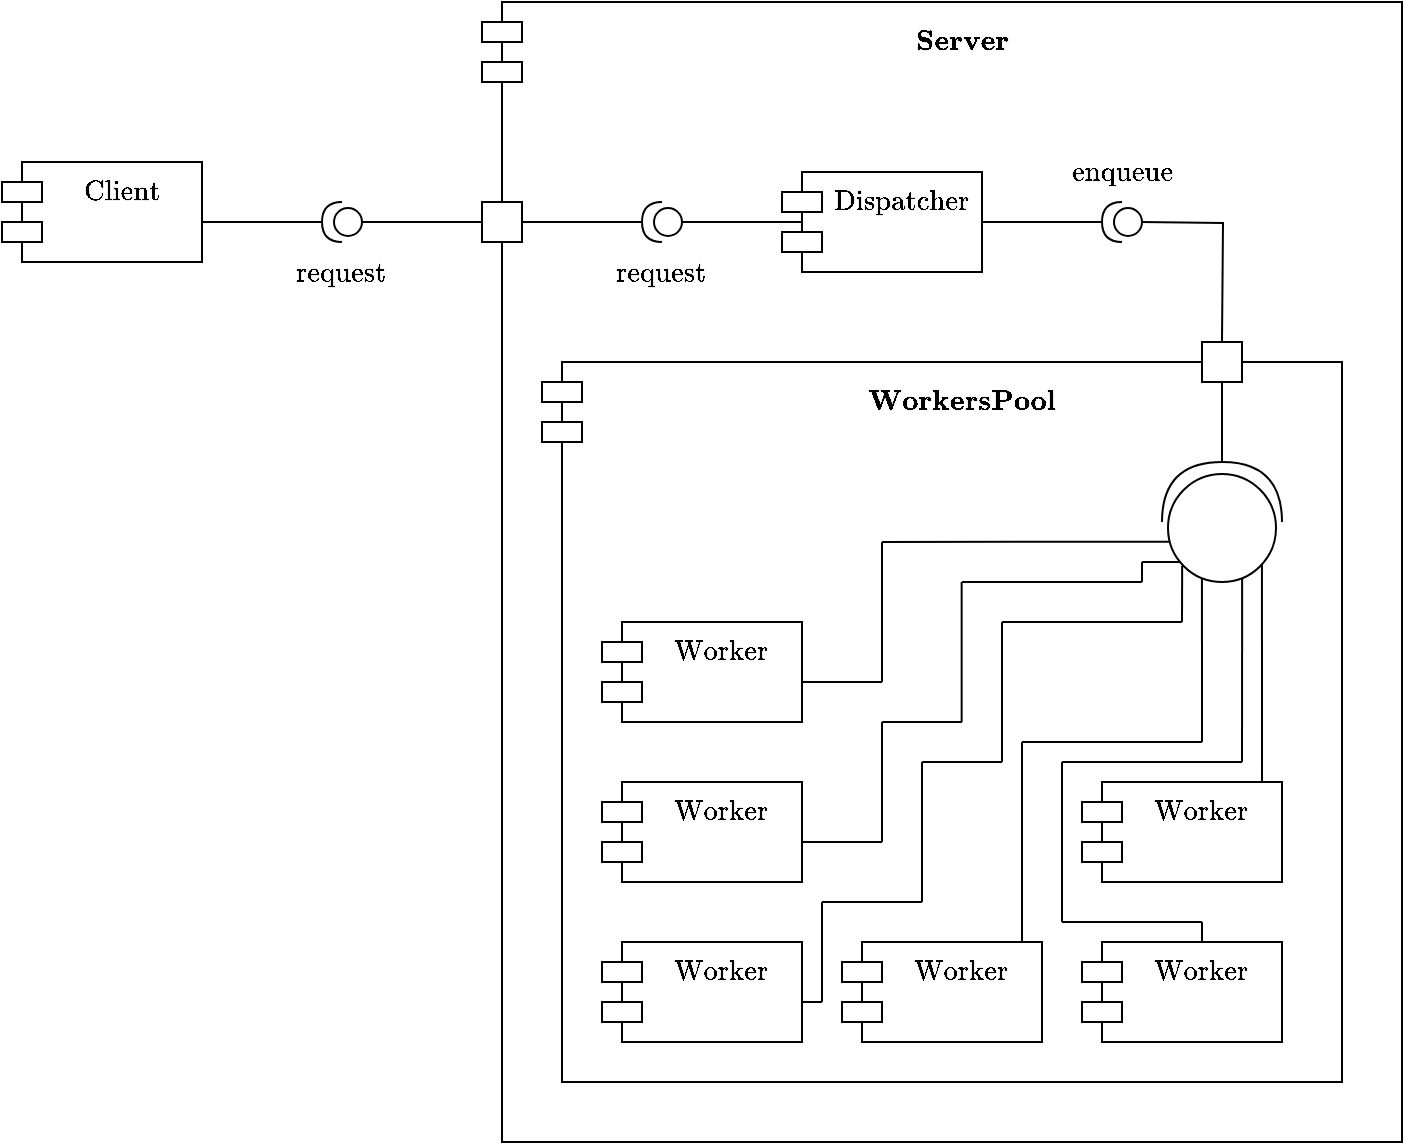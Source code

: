 <mxfile version="24.1.0" type="device">
  <diagram name="Page-1" id="XPHX7Q_6h-qbWTLxKr9w">
    <mxGraphModel dx="1793" dy="1105" grid="1" gridSize="10" guides="1" tooltips="1" connect="1" arrows="1" fold="1" page="1" pageScale="1" pageWidth="850" pageHeight="1100" math="1" shadow="0">
      <root>
        <mxCell id="0" />
        <mxCell id="1" parent="0" />
        <mxCell id="uHW3RZQbTr3XDXMgWpX5-9" value="" style="shape=module;align=left;spacingLeft=20;align=center;verticalAlign=top;whiteSpace=wrap;html=1;fillColor=none;" vertex="1" parent="1">
          <mxGeometry x="320" y="80" width="460" height="570" as="geometry" />
        </mxCell>
        <mxCell id="uHW3RZQbTr3XDXMgWpX5-1" value="" style="shape=module;align=left;spacingLeft=20;align=center;verticalAlign=top;whiteSpace=wrap;html=1;" vertex="1" parent="1">
          <mxGeometry x="80" y="160" width="100" height="50" as="geometry" />
        </mxCell>
        <mxCell id="uHW3RZQbTr3XDXMgWpX5-4" value="$$\text{Client}$$" style="text;html=1;align=center;verticalAlign=middle;whiteSpace=wrap;rounded=0;" vertex="1" parent="1">
          <mxGeometry x="100" y="160" width="80" height="30" as="geometry" />
        </mxCell>
        <mxCell id="uHW3RZQbTr3XDXMgWpX5-5" value="" style="endArrow=none;html=1;rounded=0;" edge="1" parent="1">
          <mxGeometry width="50" height="50" relative="1" as="geometry">
            <mxPoint x="570" y="190" as="sourcePoint" />
            <mxPoint x="630" y="190" as="targetPoint" />
          </mxGeometry>
        </mxCell>
        <mxCell id="uHW3RZQbTr3XDXMgWpX5-6" value="" style="shape=providedRequiredInterface;html=1;verticalLabelPosition=bottom;sketch=0;rotation=-180;" vertex="1" parent="1">
          <mxGeometry x="630" y="180" width="20" height="20" as="geometry" />
        </mxCell>
        <mxCell id="uHW3RZQbTr3XDXMgWpX5-7" value="" style="endArrow=none;html=1;rounded=0;" edge="1" parent="1">
          <mxGeometry width="50" height="50" relative="1" as="geometry">
            <mxPoint x="260" y="190" as="sourcePoint" />
            <mxPoint x="320" y="190" as="targetPoint" />
          </mxGeometry>
        </mxCell>
        <mxCell id="uHW3RZQbTr3XDXMgWpX5-8" value="" style="rounded=0;whiteSpace=wrap;html=1;" vertex="1" parent="1">
          <mxGeometry x="320" y="180" width="20" height="20" as="geometry" />
        </mxCell>
        <mxCell id="uHW3RZQbTr3XDXMgWpX5-10" value="$$\text{enqueue}$$" style="text;html=1;align=center;verticalAlign=middle;whiteSpace=wrap;rounded=0;" vertex="1" parent="1">
          <mxGeometry x="600" y="150" width="80" height="30" as="geometry" />
        </mxCell>
        <mxCell id="uHW3RZQbTr3XDXMgWpX5-11" value="" style="endArrow=none;html=1;rounded=0;" edge="1" parent="1">
          <mxGeometry width="50" height="50" relative="1" as="geometry">
            <mxPoint x="340" y="190" as="sourcePoint" />
            <mxPoint x="400" y="190" as="targetPoint" />
          </mxGeometry>
        </mxCell>
        <mxCell id="uHW3RZQbTr3XDXMgWpX5-12" value="" style="shape=providedRequiredInterface;html=1;verticalLabelPosition=bottom;sketch=0;rotation=-180;" vertex="1" parent="1">
          <mxGeometry x="400" y="180" width="20" height="20" as="geometry" />
        </mxCell>
        <mxCell id="uHW3RZQbTr3XDXMgWpX5-13" value="$$\text{request}$$" style="text;html=1;align=center;verticalAlign=middle;whiteSpace=wrap;rounded=0;" vertex="1" parent="1">
          <mxGeometry x="370" y="200" width="80" height="30" as="geometry" />
        </mxCell>
        <mxCell id="uHW3RZQbTr3XDXMgWpX5-16" value="" style="endArrow=none;html=1;rounded=0;" edge="1" parent="1">
          <mxGeometry width="50" height="50" relative="1" as="geometry">
            <mxPoint x="420" y="190" as="sourcePoint" />
            <mxPoint x="480" y="190" as="targetPoint" />
          </mxGeometry>
        </mxCell>
        <mxCell id="uHW3RZQbTr3XDXMgWpX5-17" value="" style="shape=module;align=left;spacingLeft=20;align=center;verticalAlign=top;whiteSpace=wrap;html=1;" vertex="1" parent="1">
          <mxGeometry x="470" y="165" width="100" height="50" as="geometry" />
        </mxCell>
        <mxCell id="uHW3RZQbTr3XDXMgWpX5-18" value="$$\text{Dispatcher}$$" style="text;html=1;align=center;verticalAlign=middle;whiteSpace=wrap;rounded=0;" vertex="1" parent="1">
          <mxGeometry x="490" y="165" width="80" height="30" as="geometry" />
        </mxCell>
        <mxCell id="uHW3RZQbTr3XDXMgWpX5-21" value="" style="endArrow=none;html=1;rounded=0;" edge="1" parent="1">
          <mxGeometry width="50" height="50" relative="1" as="geometry">
            <mxPoint x="180" y="190" as="sourcePoint" />
            <mxPoint x="240" y="190" as="targetPoint" />
          </mxGeometry>
        </mxCell>
        <mxCell id="uHW3RZQbTr3XDXMgWpX5-22" value="" style="shape=providedRequiredInterface;html=1;verticalLabelPosition=bottom;sketch=0;rotation=-180;" vertex="1" parent="1">
          <mxGeometry x="240" y="180" width="20" height="20" as="geometry" />
        </mxCell>
        <mxCell id="uHW3RZQbTr3XDXMgWpX5-23" value="$$\text{request}$$" style="text;html=1;align=center;verticalAlign=middle;whiteSpace=wrap;rounded=0;" vertex="1" parent="1">
          <mxGeometry x="210" y="200" width="80" height="30" as="geometry" />
        </mxCell>
        <mxCell id="uHW3RZQbTr3XDXMgWpX5-24" value="" style="endArrow=none;html=1;rounded=0;edgeStyle=orthogonalEdgeStyle;" edge="1" parent="1">
          <mxGeometry width="50" height="50" relative="1" as="geometry">
            <mxPoint x="650" y="190" as="sourcePoint" />
            <mxPoint x="690" y="250" as="targetPoint" />
          </mxGeometry>
        </mxCell>
        <mxCell id="uHW3RZQbTr3XDXMgWpX5-25" value="$$\textbf{Server}$$" style="text;html=1;align=center;verticalAlign=middle;whiteSpace=wrap;rounded=0;" vertex="1" parent="1">
          <mxGeometry x="340" y="80" width="440" height="40" as="geometry" />
        </mxCell>
        <mxCell id="uHW3RZQbTr3XDXMgWpX5-26" value="" style="shape=module;align=left;spacingLeft=20;align=center;verticalAlign=top;whiteSpace=wrap;html=1;fillColor=none;" vertex="1" parent="1">
          <mxGeometry x="350" y="260" width="400" height="360" as="geometry" />
        </mxCell>
        <mxCell id="uHW3RZQbTr3XDXMgWpX5-27" value="" style="rounded=0;whiteSpace=wrap;html=1;" vertex="1" parent="1">
          <mxGeometry x="680" y="250" width="20" height="20" as="geometry" />
        </mxCell>
        <mxCell id="uHW3RZQbTr3XDXMgWpX5-29" value="$$\textbf{WorkersPool}$$" style="text;html=1;align=center;verticalAlign=middle;whiteSpace=wrap;rounded=0;" vertex="1" parent="1">
          <mxGeometry x="370" y="260" width="380" height="40" as="geometry" />
        </mxCell>
        <mxCell id="uHW3RZQbTr3XDXMgWpX5-30" value="" style="endArrow=none;html=1;rounded=0;edgeStyle=orthogonalEdgeStyle;" edge="1" parent="1">
          <mxGeometry width="50" height="50" relative="1" as="geometry">
            <mxPoint x="690" y="310" as="sourcePoint" />
            <mxPoint x="690" y="270" as="targetPoint" />
          </mxGeometry>
        </mxCell>
        <mxCell id="uHW3RZQbTr3XDXMgWpX5-31" value="" style="shape=providedRequiredInterface;html=1;verticalLabelPosition=bottom;sketch=0;rotation=-90;" vertex="1" parent="1">
          <mxGeometry x="660" y="310" width="60" height="60" as="geometry" />
        </mxCell>
        <mxCell id="uHW3RZQbTr3XDXMgWpX5-32" value="" style="shape=module;align=left;spacingLeft=20;align=center;verticalAlign=top;whiteSpace=wrap;html=1;" vertex="1" parent="1">
          <mxGeometry x="380" y="390" width="100" height="50" as="geometry" />
        </mxCell>
        <mxCell id="uHW3RZQbTr3XDXMgWpX5-33" value="$$\text{Worker}$$" style="text;html=1;align=center;verticalAlign=middle;whiteSpace=wrap;rounded=0;" vertex="1" parent="1">
          <mxGeometry x="400" y="390" width="80" height="30" as="geometry" />
        </mxCell>
        <mxCell id="uHW3RZQbTr3XDXMgWpX5-34" value="" style="shape=module;align=left;spacingLeft=20;align=center;verticalAlign=top;whiteSpace=wrap;html=1;" vertex="1" parent="1">
          <mxGeometry x="380" y="470" width="100" height="50" as="geometry" />
        </mxCell>
        <mxCell id="uHW3RZQbTr3XDXMgWpX5-35" value="$$\text{Worker}$$" style="text;html=1;align=center;verticalAlign=middle;whiteSpace=wrap;rounded=0;" vertex="1" parent="1">
          <mxGeometry x="400" y="470" width="80" height="30" as="geometry" />
        </mxCell>
        <mxCell id="uHW3RZQbTr3XDXMgWpX5-36" value="" style="shape=module;align=left;spacingLeft=20;align=center;verticalAlign=top;whiteSpace=wrap;html=1;" vertex="1" parent="1">
          <mxGeometry x="380" y="550" width="100" height="50" as="geometry" />
        </mxCell>
        <mxCell id="uHW3RZQbTr3XDXMgWpX5-37" value="$$\text{Worker}$$" style="text;html=1;align=center;verticalAlign=middle;whiteSpace=wrap;rounded=0;" vertex="1" parent="1">
          <mxGeometry x="400" y="550" width="80" height="30" as="geometry" />
        </mxCell>
        <mxCell id="uHW3RZQbTr3XDXMgWpX5-44" value="" style="shape=module;align=left;spacingLeft=20;align=center;verticalAlign=top;whiteSpace=wrap;html=1;" vertex="1" parent="1">
          <mxGeometry x="500" y="550" width="100" height="50" as="geometry" />
        </mxCell>
        <mxCell id="uHW3RZQbTr3XDXMgWpX5-45" value="$$\text{Worker}$$" style="text;html=1;align=center;verticalAlign=middle;whiteSpace=wrap;rounded=0;" vertex="1" parent="1">
          <mxGeometry x="520" y="550" width="80" height="30" as="geometry" />
        </mxCell>
        <mxCell id="uHW3RZQbTr3XDXMgWpX5-46" value="" style="shape=module;align=left;spacingLeft=20;align=center;verticalAlign=top;whiteSpace=wrap;html=1;" vertex="1" parent="1">
          <mxGeometry x="620" y="550" width="100" height="50" as="geometry" />
        </mxCell>
        <mxCell id="uHW3RZQbTr3XDXMgWpX5-47" value="$$\text{Worker}$$" style="text;html=1;align=center;verticalAlign=middle;whiteSpace=wrap;rounded=0;" vertex="1" parent="1">
          <mxGeometry x="640" y="550" width="80" height="30" as="geometry" />
        </mxCell>
        <mxCell id="uHW3RZQbTr3XDXMgWpX5-48" value="" style="shape=module;align=left;spacingLeft=20;align=center;verticalAlign=top;whiteSpace=wrap;html=1;" vertex="1" parent="1">
          <mxGeometry x="620" y="470" width="100" height="50" as="geometry" />
        </mxCell>
        <mxCell id="uHW3RZQbTr3XDXMgWpX5-49" value="$$\text{Worker}$$" style="text;html=1;align=center;verticalAlign=middle;whiteSpace=wrap;rounded=0;" vertex="1" parent="1">
          <mxGeometry x="640" y="470" width="80" height="30" as="geometry" />
        </mxCell>
        <mxCell id="uHW3RZQbTr3XDXMgWpX5-60" value="" style="endArrow=none;html=1;rounded=0;exitX=0.875;exitY=0;exitDx=0;exitDy=0;exitPerimeter=0;entryX=0.143;entryY=0.833;entryDx=0;entryDy=0;entryPerimeter=0;" edge="1" parent="1" source="uHW3RZQbTr3XDXMgWpX5-49" target="uHW3RZQbTr3XDXMgWpX5-31">
          <mxGeometry width="50" height="50" relative="1" as="geometry">
            <mxPoint x="710" y="450" as="sourcePoint" />
            <mxPoint x="710" y="380" as="targetPoint" />
          </mxGeometry>
        </mxCell>
        <mxCell id="uHW3RZQbTr3XDXMgWpX5-62" value="" style="endArrow=none;html=1;rounded=0;entryX=0.336;entryY=0.064;entryDx=0;entryDy=0;entryPerimeter=0;" edge="1" parent="1" target="uHW3RZQbTr3XDXMgWpX5-31">
          <mxGeometry width="50" height="50" relative="1" as="geometry">
            <mxPoint x="520" y="350" as="sourcePoint" />
            <mxPoint x="660" y="350" as="targetPoint" />
          </mxGeometry>
        </mxCell>
        <mxCell id="uHW3RZQbTr3XDXMgWpX5-63" value="" style="endArrow=none;html=1;rounded=0;" edge="1" parent="1">
          <mxGeometry width="50" height="50" relative="1" as="geometry">
            <mxPoint x="520" y="350" as="sourcePoint" />
            <mxPoint x="520" y="420" as="targetPoint" />
          </mxGeometry>
        </mxCell>
        <mxCell id="uHW3RZQbTr3XDXMgWpX5-64" value="" style="endArrow=none;html=1;rounded=0;entryX=1;entryY=1;entryDx=0;entryDy=0;" edge="1" parent="1" target="uHW3RZQbTr3XDXMgWpX5-33">
          <mxGeometry width="50" height="50" relative="1" as="geometry">
            <mxPoint x="520" y="420" as="sourcePoint" />
            <mxPoint x="530" y="430" as="targetPoint" />
          </mxGeometry>
        </mxCell>
        <mxCell id="uHW3RZQbTr3XDXMgWpX5-65" value="" style="endArrow=none;html=1;rounded=0;" edge="1" parent="1">
          <mxGeometry width="50" height="50" relative="1" as="geometry">
            <mxPoint x="560" y="370" as="sourcePoint" />
            <mxPoint x="650" y="370" as="targetPoint" />
          </mxGeometry>
        </mxCell>
        <mxCell id="uHW3RZQbTr3XDXMgWpX5-66" value="" style="endArrow=none;html=1;rounded=0;" edge="1" parent="1">
          <mxGeometry width="50" height="50" relative="1" as="geometry">
            <mxPoint x="559.82" y="370" as="sourcePoint" />
            <mxPoint x="559.82" y="440" as="targetPoint" />
          </mxGeometry>
        </mxCell>
        <mxCell id="uHW3RZQbTr3XDXMgWpX5-67" value="" style="endArrow=none;html=1;rounded=0;entryX=1;entryY=1;entryDx=0;entryDy=0;" edge="1" parent="1">
          <mxGeometry width="50" height="50" relative="1" as="geometry">
            <mxPoint x="560" y="440" as="sourcePoint" />
            <mxPoint x="520" y="440" as="targetPoint" />
          </mxGeometry>
        </mxCell>
        <mxCell id="uHW3RZQbTr3XDXMgWpX5-68" value="" style="endArrow=none;html=1;rounded=0;" edge="1" parent="1">
          <mxGeometry width="50" height="50" relative="1" as="geometry">
            <mxPoint x="520" y="500" as="sourcePoint" />
            <mxPoint x="520" y="440" as="targetPoint" />
          </mxGeometry>
        </mxCell>
        <mxCell id="uHW3RZQbTr3XDXMgWpX5-69" value="" style="endArrow=none;html=1;rounded=0;exitX=1;exitY=1;exitDx=0;exitDy=0;" edge="1" parent="1" source="uHW3RZQbTr3XDXMgWpX5-35">
          <mxGeometry width="50" height="50" relative="1" as="geometry">
            <mxPoint x="530" y="510" as="sourcePoint" />
            <mxPoint x="520" y="500" as="targetPoint" />
          </mxGeometry>
        </mxCell>
        <mxCell id="uHW3RZQbTr3XDXMgWpX5-70" value="" style="endArrow=none;html=1;rounded=0;" edge="1" parent="1">
          <mxGeometry width="50" height="50" relative="1" as="geometry">
            <mxPoint x="490" y="580" as="sourcePoint" />
            <mxPoint x="490" y="530" as="targetPoint" />
          </mxGeometry>
        </mxCell>
        <mxCell id="uHW3RZQbTr3XDXMgWpX5-71" value="" style="endArrow=none;html=1;rounded=0;entryX=1;entryY=1;entryDx=0;entryDy=0;" edge="1" parent="1" target="uHW3RZQbTr3XDXMgWpX5-37">
          <mxGeometry width="50" height="50" relative="1" as="geometry">
            <mxPoint x="490" y="580" as="sourcePoint" />
            <mxPoint x="500" y="550" as="targetPoint" />
          </mxGeometry>
        </mxCell>
        <mxCell id="uHW3RZQbTr3XDXMgWpX5-72" value="" style="endArrow=none;html=1;rounded=0;" edge="1" parent="1">
          <mxGeometry width="50" height="50" relative="1" as="geometry">
            <mxPoint x="490" y="530" as="sourcePoint" />
            <mxPoint x="540" y="530" as="targetPoint" />
          </mxGeometry>
        </mxCell>
        <mxCell id="uHW3RZQbTr3XDXMgWpX5-73" value="" style="endArrow=none;html=1;rounded=0;" edge="1" parent="1">
          <mxGeometry width="50" height="50" relative="1" as="geometry">
            <mxPoint x="540" y="530" as="sourcePoint" />
            <mxPoint x="540" y="460" as="targetPoint" />
          </mxGeometry>
        </mxCell>
        <mxCell id="uHW3RZQbTr3XDXMgWpX5-74" value="" style="endArrow=none;html=1;rounded=0;entryX=1;entryY=1;entryDx=0;entryDy=0;" edge="1" parent="1">
          <mxGeometry width="50" height="50" relative="1" as="geometry">
            <mxPoint x="580" y="460" as="sourcePoint" />
            <mxPoint x="540" y="460" as="targetPoint" />
          </mxGeometry>
        </mxCell>
        <mxCell id="uHW3RZQbTr3XDXMgWpX5-75" value="" style="endArrow=none;html=1;rounded=0;" edge="1" parent="1">
          <mxGeometry width="50" height="50" relative="1" as="geometry">
            <mxPoint x="580" y="390" as="sourcePoint" />
            <mxPoint x="580" y="460" as="targetPoint" />
          </mxGeometry>
        </mxCell>
        <mxCell id="uHW3RZQbTr3XDXMgWpX5-76" value="" style="endArrow=none;html=1;rounded=0;" edge="1" parent="1">
          <mxGeometry width="50" height="50" relative="1" as="geometry">
            <mxPoint x="580" y="390" as="sourcePoint" />
            <mxPoint x="670" y="390" as="targetPoint" />
          </mxGeometry>
        </mxCell>
        <mxCell id="uHW3RZQbTr3XDXMgWpX5-77" value="" style="endArrow=none;html=1;rounded=0;" edge="1" parent="1">
          <mxGeometry width="50" height="50" relative="1" as="geometry">
            <mxPoint x="610" y="540" as="sourcePoint" />
            <mxPoint x="610" y="460" as="targetPoint" />
          </mxGeometry>
        </mxCell>
        <mxCell id="uHW3RZQbTr3XDXMgWpX5-78" value="" style="endArrow=none;html=1;rounded=0;" edge="1" parent="1">
          <mxGeometry width="50" height="50" relative="1" as="geometry">
            <mxPoint x="680" y="540" as="sourcePoint" />
            <mxPoint x="610" y="540" as="targetPoint" />
          </mxGeometry>
        </mxCell>
        <mxCell id="uHW3RZQbTr3XDXMgWpX5-79" value="" style="endArrow=none;html=1;rounded=0;entryX=0.5;entryY=0;entryDx=0;entryDy=0;" edge="1" parent="1" target="uHW3RZQbTr3XDXMgWpX5-47">
          <mxGeometry width="50" height="50" relative="1" as="geometry">
            <mxPoint x="680" y="540" as="sourcePoint" />
            <mxPoint x="620" y="550" as="targetPoint" />
          </mxGeometry>
        </mxCell>
        <mxCell id="uHW3RZQbTr3XDXMgWpX5-80" value="" style="endArrow=none;html=1;rounded=0;" edge="1" parent="1">
          <mxGeometry width="50" height="50" relative="1" as="geometry">
            <mxPoint x="700" y="460" as="sourcePoint" />
            <mxPoint x="610" y="460" as="targetPoint" />
          </mxGeometry>
        </mxCell>
        <mxCell id="uHW3RZQbTr3XDXMgWpX5-82" value="" style="endArrow=none;html=1;rounded=0;exitX=0.875;exitY=0;exitDx=0;exitDy=0;exitPerimeter=0;entryX=0.03;entryY=0.668;entryDx=0;entryDy=0;entryPerimeter=0;" edge="1" parent="1" target="uHW3RZQbTr3XDXMgWpX5-31">
          <mxGeometry width="50" height="50" relative="1" as="geometry">
            <mxPoint x="700" y="460" as="sourcePoint" />
            <mxPoint x="700" y="370" as="targetPoint" />
          </mxGeometry>
        </mxCell>
        <mxCell id="uHW3RZQbTr3XDXMgWpX5-83" value="" style="endArrow=none;html=1;rounded=0;exitX=0.875;exitY=0;exitDx=0;exitDy=0;exitPerimeter=0;" edge="1" parent="1">
          <mxGeometry width="50" height="50" relative="1" as="geometry">
            <mxPoint x="590" y="550" as="sourcePoint" />
            <mxPoint x="590" y="450" as="targetPoint" />
          </mxGeometry>
        </mxCell>
        <mxCell id="uHW3RZQbTr3XDXMgWpX5-84" value="" style="endArrow=none;html=1;rounded=0;" edge="1" parent="1">
          <mxGeometry width="50" height="50" relative="1" as="geometry">
            <mxPoint x="590" y="450" as="sourcePoint" />
            <mxPoint x="680" y="450" as="targetPoint" />
          </mxGeometry>
        </mxCell>
        <mxCell id="uHW3RZQbTr3XDXMgWpX5-85" value="" style="endArrow=none;html=1;rounded=0;exitX=0.875;exitY=0;exitDx=0;exitDy=0;exitPerimeter=0;entryX=0.025;entryY=0.333;entryDx=0;entryDy=0;entryPerimeter=0;" edge="1" parent="1" target="uHW3RZQbTr3XDXMgWpX5-31">
          <mxGeometry width="50" height="50" relative="1" as="geometry">
            <mxPoint x="680" y="450" as="sourcePoint" />
            <mxPoint x="680" y="370" as="targetPoint" />
          </mxGeometry>
        </mxCell>
        <mxCell id="uHW3RZQbTr3XDXMgWpX5-86" value="" style="endArrow=none;html=1;rounded=0;" edge="1" parent="1">
          <mxGeometry width="50" height="50" relative="1" as="geometry">
            <mxPoint x="650" y="360" as="sourcePoint" />
            <mxPoint x="650" y="370" as="targetPoint" />
          </mxGeometry>
        </mxCell>
        <mxCell id="uHW3RZQbTr3XDXMgWpX5-87" value="" style="endArrow=none;html=1;rounded=0;entryX=0.167;entryY=0.151;entryDx=0;entryDy=0;entryPerimeter=0;" edge="1" parent="1" target="uHW3RZQbTr3XDXMgWpX5-31">
          <mxGeometry width="50" height="50" relative="1" as="geometry">
            <mxPoint x="650" y="360" as="sourcePoint" />
            <mxPoint x="660" y="360" as="targetPoint" />
          </mxGeometry>
        </mxCell>
        <mxCell id="uHW3RZQbTr3XDXMgWpX5-88" value="" style="endArrow=none;html=1;rounded=0;entryX=0.136;entryY=0.168;entryDx=0;entryDy=0;entryPerimeter=0;" edge="1" parent="1" target="uHW3RZQbTr3XDXMgWpX5-31">
          <mxGeometry width="50" height="50" relative="1" as="geometry">
            <mxPoint x="670" y="390" as="sourcePoint" />
            <mxPoint x="670" y="380" as="targetPoint" />
          </mxGeometry>
        </mxCell>
      </root>
    </mxGraphModel>
  </diagram>
</mxfile>
